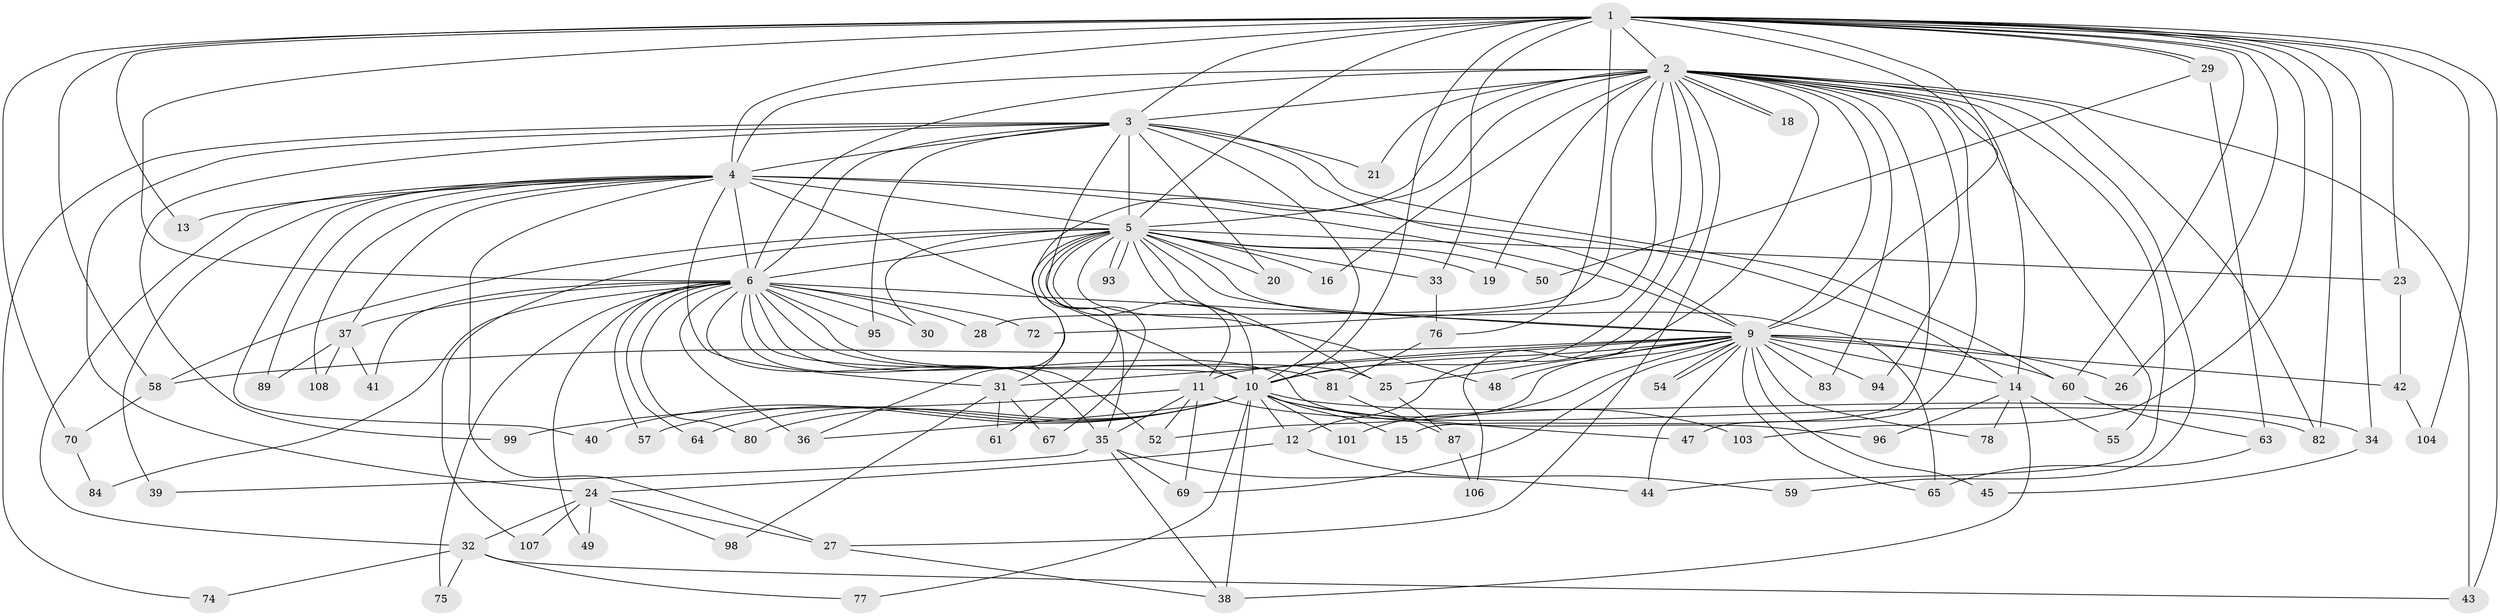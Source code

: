 // original degree distribution, {25: 0.009259259259259259, 30: 0.018518518518518517, 18: 0.037037037037037035, 20: 0.009259259259259259, 19: 0.009259259259259259, 24: 0.009259259259259259, 6: 0.018518518518518517, 4: 0.09259259259259259, 2: 0.5555555555555556, 3: 0.2037037037037037, 5: 0.018518518518518517, 7: 0.018518518518518517}
// Generated by graph-tools (version 1.1) at 2025/11/02/27/25 16:11:02]
// undirected, 84 vertices, 196 edges
graph export_dot {
graph [start="1"]
  node [color=gray90,style=filled];
  1 [super="+79"];
  2 [super="+17"];
  3 [super="+73"];
  4 [super="+53"];
  5 [super="+8"];
  6 [super="+7"];
  9 [super="+66"];
  10 [super="+100"];
  11 [super="+91"];
  12;
  13;
  14 [super="+22"];
  15;
  16;
  18;
  19;
  20;
  21;
  23;
  24;
  25 [super="+46"];
  26;
  27 [super="+62"];
  28;
  29;
  30;
  31 [super="+56"];
  32 [super="+51"];
  33;
  34;
  35 [super="+92"];
  36 [super="+68"];
  37 [super="+90"];
  38;
  39;
  40;
  41;
  42;
  43;
  44 [super="+85"];
  45;
  47;
  48;
  49;
  50;
  52;
  54 [super="+71"];
  55;
  57;
  58 [super="+86"];
  59;
  60 [super="+97"];
  61;
  63;
  64;
  65 [super="+105"];
  67;
  69 [super="+102"];
  70;
  72;
  74;
  75;
  76;
  77;
  78;
  80;
  81;
  82 [super="+88"];
  83;
  84;
  87;
  89;
  93;
  94;
  95;
  96;
  98;
  99;
  101;
  103;
  104;
  106;
  107;
  108;
  1 -- 2;
  1 -- 3;
  1 -- 4;
  1 -- 5 [weight=3];
  1 -- 6 [weight=2];
  1 -- 9;
  1 -- 10;
  1 -- 13;
  1 -- 14;
  1 -- 23;
  1 -- 26;
  1 -- 29;
  1 -- 29;
  1 -- 33;
  1 -- 34;
  1 -- 43;
  1 -- 58;
  1 -- 60;
  1 -- 70;
  1 -- 76;
  1 -- 103;
  1 -- 104;
  1 -- 82;
  2 -- 3;
  2 -- 4;
  2 -- 5 [weight=2];
  2 -- 6 [weight=2];
  2 -- 9;
  2 -- 10 [weight=3];
  2 -- 12;
  2 -- 15;
  2 -- 16;
  2 -- 18;
  2 -- 18;
  2 -- 19;
  2 -- 21;
  2 -- 27;
  2 -- 28;
  2 -- 31;
  2 -- 43;
  2 -- 44;
  2 -- 47;
  2 -- 59;
  2 -- 72;
  2 -- 82;
  2 -- 83;
  2 -- 94;
  2 -- 106;
  2 -- 55;
  3 -- 4;
  3 -- 5 [weight=3];
  3 -- 6 [weight=2];
  3 -- 9;
  3 -- 10;
  3 -- 20;
  3 -- 21;
  3 -- 24;
  3 -- 35;
  3 -- 60;
  3 -- 74;
  3 -- 95;
  3 -- 99;
  4 -- 5 [weight=2];
  4 -- 6 [weight=2];
  4 -- 9;
  4 -- 10;
  4 -- 13;
  4 -- 14;
  4 -- 32;
  4 -- 37;
  4 -- 39;
  4 -- 40;
  4 -- 89;
  4 -- 108;
  4 -- 27;
  4 -- 31;
  5 -- 6 [weight=4];
  5 -- 9 [weight=2];
  5 -- 10 [weight=2];
  5 -- 16;
  5 -- 19;
  5 -- 23;
  5 -- 48;
  5 -- 50;
  5 -- 58;
  5 -- 61;
  5 -- 65;
  5 -- 93;
  5 -- 93;
  5 -- 107;
  5 -- 33;
  5 -- 67;
  5 -- 36;
  5 -- 11;
  5 -- 20;
  5 -- 25;
  5 -- 30;
  6 -- 9 [weight=2];
  6 -- 10 [weight=2];
  6 -- 28;
  6 -- 35;
  6 -- 37 [weight=2];
  6 -- 41;
  6 -- 57;
  6 -- 64;
  6 -- 72;
  6 -- 75;
  6 -- 80;
  6 -- 81;
  6 -- 84;
  6 -- 30;
  6 -- 95;
  6 -- 96;
  6 -- 49;
  6 -- 52;
  6 -- 25;
  6 -- 36;
  9 -- 10;
  9 -- 11;
  9 -- 25;
  9 -- 26;
  9 -- 31;
  9 -- 42;
  9 -- 44;
  9 -- 45;
  9 -- 48;
  9 -- 54 [weight=2];
  9 -- 54;
  9 -- 65;
  9 -- 69;
  9 -- 78;
  9 -- 83;
  9 -- 94;
  9 -- 101;
  9 -- 52;
  9 -- 14;
  9 -- 58;
  9 -- 60;
  10 -- 12;
  10 -- 15;
  10 -- 34;
  10 -- 36;
  10 -- 38;
  10 -- 40;
  10 -- 47;
  10 -- 57;
  10 -- 64;
  10 -- 77;
  10 -- 80;
  10 -- 101;
  10 -- 103;
  11 -- 52;
  11 -- 82;
  11 -- 99;
  11 -- 35;
  11 -- 69;
  12 -- 24;
  12 -- 59;
  14 -- 96;
  14 -- 55;
  14 -- 38;
  14 -- 78;
  23 -- 42;
  24 -- 27;
  24 -- 32;
  24 -- 49;
  24 -- 98;
  24 -- 107;
  25 -- 87;
  27 -- 38;
  29 -- 50;
  29 -- 63;
  31 -- 61;
  31 -- 67;
  31 -- 98;
  32 -- 74;
  32 -- 75;
  32 -- 43;
  32 -- 77;
  33 -- 76;
  34 -- 45;
  35 -- 39;
  35 -- 69;
  35 -- 38;
  35 -- 44;
  37 -- 41;
  37 -- 89;
  37 -- 108;
  42 -- 104;
  58 -- 70;
  60 -- 63;
  63 -- 65;
  70 -- 84;
  76 -- 81;
  81 -- 87;
  87 -- 106;
}
